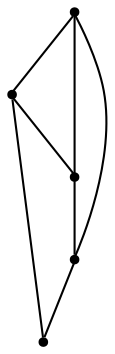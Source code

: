 graph {
  node [shape=point,comment="{\"directed\":false,\"doi\":\"10.1007/978-3-030-04414-5_23\",\"figure\":\"4 (2)\"}"]

  v0 [pos="1135.197569821541,331.02654996471995"]
  v1 [pos="994.0083589076155,573.0619544095874"]
  v2 [pos="852.8191797878987,331.02654996471995"]
  v3 [pos="1034.3471024136788,431.8725225170333"]
  v4 [pos="953.6685661926604,431.87252251703336"]

  v0 -- v1 [id="-1",pos="1135.197569821541,331.02654996471995 1121.7495415104913,411.70183210737775 1074.6878807491084,492.38453015836166 994.0083589076155,573.0619544095874"]
  v2 -- v4 [id="-2",pos="852.8191797878987,331.02654996471995 953.6685661926604,431.87252251703336 953.6685661926604,431.87252251703336 953.6685661926604,431.87252251703336"]
  v2 -- v0 [id="-3",pos="852.8191797878987,331.02654996471995 1135.197569821541,331.02654996471995 1135.197569821541,331.02654996471995 1135.197569821541,331.02654996471995"]
  v4 -- v3 [id="-5",pos="953.6685661926604,431.87252251703336 1034.3471024136788,431.8725225170333 1034.3471024136788,431.8725225170333 1034.3471024136788,431.8725225170333"]
  v1 -- v4 [id="-7",pos="994.0083589076155,573.0619544095874 953.6685661926604,431.87252251703336 953.6685661926604,431.87252251703336 953.6685661926604,431.87252251703336"]
  v0 -- v3 [id="-9",pos="1135.197569821541,331.02654996471995 1034.3471024136788,431.8725225170333 1034.3471024136788,431.8725225170333 1034.3471024136788,431.8725225170333"]
  v2 -- v1 [id="-11",pos="852.8191797878987,331.02654996471995 866.2671127163221,411.70183210737775 913.3287734777051,492.38453015836166 994.0083589076155,573.0619544095874"]
}